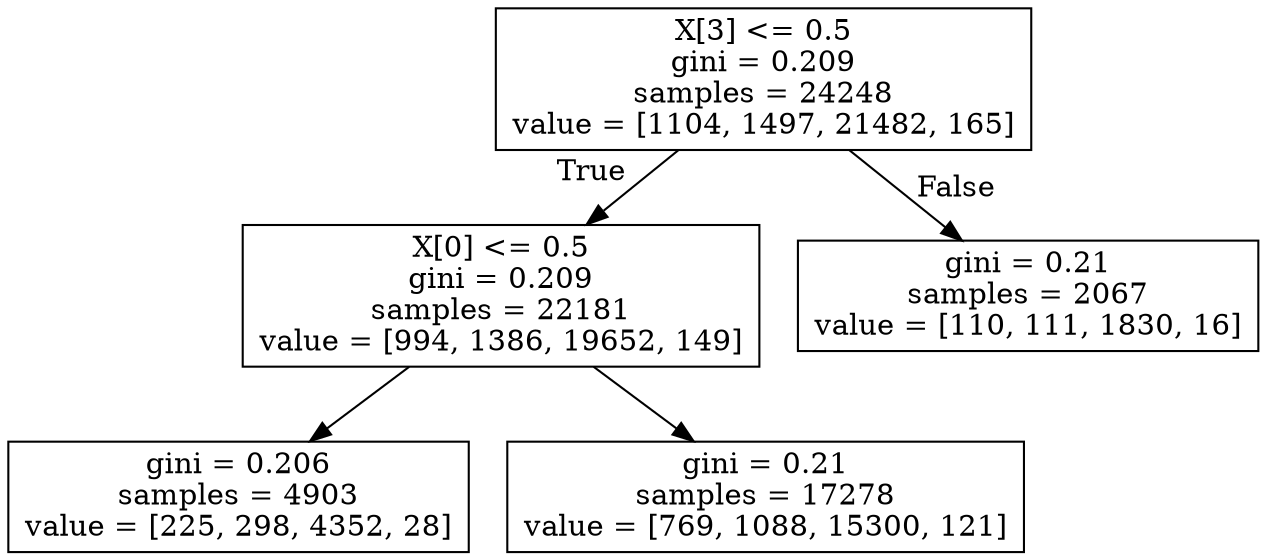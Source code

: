 digraph Tree {
node [shape=box] ;
0 [label="X[3] <= 0.5\ngini = 0.209\nsamples = 24248\nvalue = [1104, 1497, 21482, 165]"] ;
1 [label="X[0] <= 0.5\ngini = 0.209\nsamples = 22181\nvalue = [994, 1386, 19652, 149]"] ;
0 -> 1 [labeldistance=2.5, labelangle=45, headlabel="True"] ;
2 [label="gini = 0.206\nsamples = 4903\nvalue = [225, 298, 4352, 28]"] ;
1 -> 2 ;
3 [label="gini = 0.21\nsamples = 17278\nvalue = [769, 1088, 15300, 121]"] ;
1 -> 3 ;
4 [label="gini = 0.21\nsamples = 2067\nvalue = [110, 111, 1830, 16]"] ;
0 -> 4 [labeldistance=2.5, labelangle=-45, headlabel="False"] ;
}